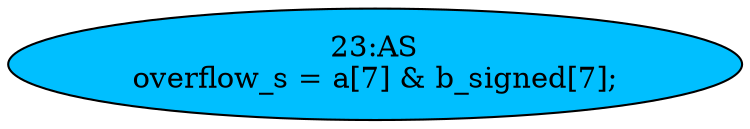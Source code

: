strict digraph "" {
	node [label="\N"];
	"23:AS"	[ast="<pyverilog.vparser.ast.Assign object at 0x7f0f95bf4350>",
		def_var="['overflow_s']",
		fillcolor=deepskyblue,
		label="23:AS
overflow_s = a[7] & b_signed[7];",
		statements="[]",
		style=filled,
		typ=Assign,
		use_var="['a', 'b_signed']"];
}
